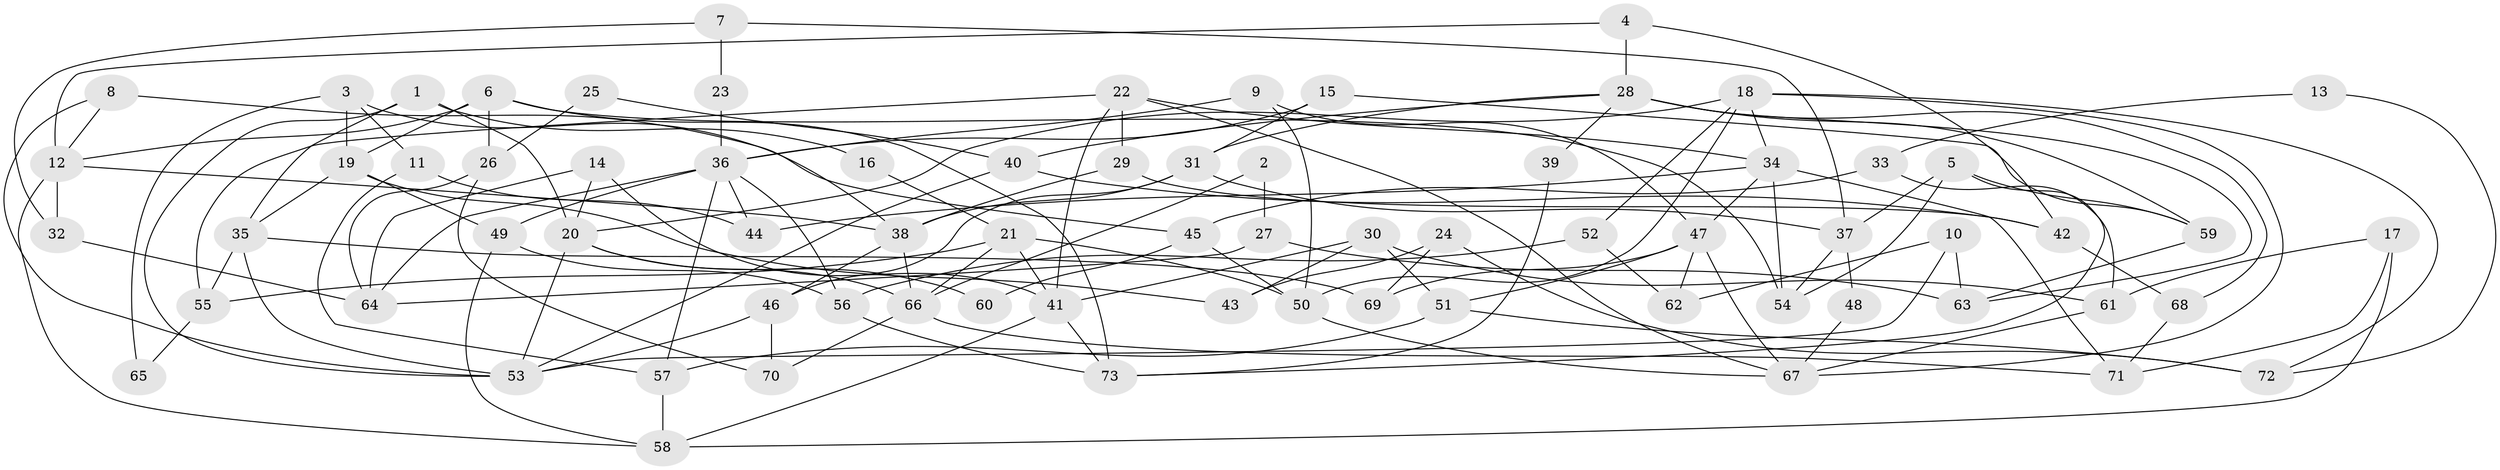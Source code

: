 // coarse degree distribution, {4: 0.23404255319148937, 2: 0.0851063829787234, 8: 0.10638297872340426, 3: 0.2127659574468085, 5: 0.10638297872340426, 7: 0.10638297872340426, 6: 0.10638297872340426, 9: 0.0425531914893617}
// Generated by graph-tools (version 1.1) at 2025/52/02/27/25 19:52:04]
// undirected, 73 vertices, 146 edges
graph export_dot {
graph [start="1"]
  node [color=gray90,style=filled];
  1;
  2;
  3;
  4;
  5;
  6;
  7;
  8;
  9;
  10;
  11;
  12;
  13;
  14;
  15;
  16;
  17;
  18;
  19;
  20;
  21;
  22;
  23;
  24;
  25;
  26;
  27;
  28;
  29;
  30;
  31;
  32;
  33;
  34;
  35;
  36;
  37;
  38;
  39;
  40;
  41;
  42;
  43;
  44;
  45;
  46;
  47;
  48;
  49;
  50;
  51;
  52;
  53;
  54;
  55;
  56;
  57;
  58;
  59;
  60;
  61;
  62;
  63;
  64;
  65;
  66;
  67;
  68;
  69;
  70;
  71;
  72;
  73;
  1 -- 53;
  1 -- 20;
  1 -- 16;
  1 -- 35;
  2 -- 27;
  2 -- 66;
  3 -- 19;
  3 -- 38;
  3 -- 11;
  3 -- 65;
  4 -- 12;
  4 -- 28;
  4 -- 42;
  5 -- 54;
  5 -- 73;
  5 -- 37;
  5 -- 59;
  6 -- 54;
  6 -- 73;
  6 -- 12;
  6 -- 19;
  6 -- 26;
  7 -- 32;
  7 -- 37;
  7 -- 23;
  8 -- 12;
  8 -- 53;
  8 -- 45;
  9 -- 50;
  9 -- 36;
  9 -- 47;
  10 -- 53;
  10 -- 62;
  10 -- 63;
  11 -- 44;
  11 -- 57;
  12 -- 38;
  12 -- 32;
  12 -- 58;
  13 -- 72;
  13 -- 33;
  14 -- 20;
  14 -- 41;
  14 -- 64;
  15 -- 36;
  15 -- 59;
  15 -- 31;
  16 -- 21;
  17 -- 71;
  17 -- 58;
  17 -- 61;
  18 -- 67;
  18 -- 34;
  18 -- 20;
  18 -- 50;
  18 -- 52;
  18 -- 72;
  19 -- 43;
  19 -- 35;
  19 -- 49;
  20 -- 53;
  20 -- 60;
  20 -- 66;
  21 -- 41;
  21 -- 66;
  21 -- 50;
  21 -- 55;
  22 -- 67;
  22 -- 55;
  22 -- 29;
  22 -- 34;
  22 -- 41;
  23 -- 36;
  24 -- 72;
  24 -- 69;
  24 -- 43;
  25 -- 40;
  25 -- 26;
  26 -- 70;
  26 -- 64;
  27 -- 63;
  27 -- 64;
  28 -- 63;
  28 -- 68;
  28 -- 31;
  28 -- 39;
  28 -- 40;
  28 -- 59;
  29 -- 38;
  29 -- 42;
  30 -- 41;
  30 -- 61;
  30 -- 43;
  30 -- 51;
  31 -- 37;
  31 -- 38;
  31 -- 46;
  32 -- 64;
  33 -- 61;
  33 -- 45;
  34 -- 47;
  34 -- 44;
  34 -- 54;
  34 -- 71;
  35 -- 53;
  35 -- 55;
  35 -- 69;
  36 -- 64;
  36 -- 49;
  36 -- 44;
  36 -- 56;
  36 -- 57;
  37 -- 48;
  37 -- 54;
  38 -- 46;
  38 -- 66;
  39 -- 73;
  40 -- 42;
  40 -- 53;
  41 -- 58;
  41 -- 73;
  42 -- 68;
  45 -- 50;
  45 -- 60;
  46 -- 53;
  46 -- 70;
  47 -- 51;
  47 -- 62;
  47 -- 67;
  47 -- 69;
  48 -- 67;
  49 -- 58;
  49 -- 56;
  50 -- 67;
  51 -- 57;
  51 -- 72;
  52 -- 56;
  52 -- 62;
  55 -- 65;
  56 -- 73;
  57 -- 58;
  59 -- 63;
  61 -- 67;
  66 -- 70;
  66 -- 71;
  68 -- 71;
}
